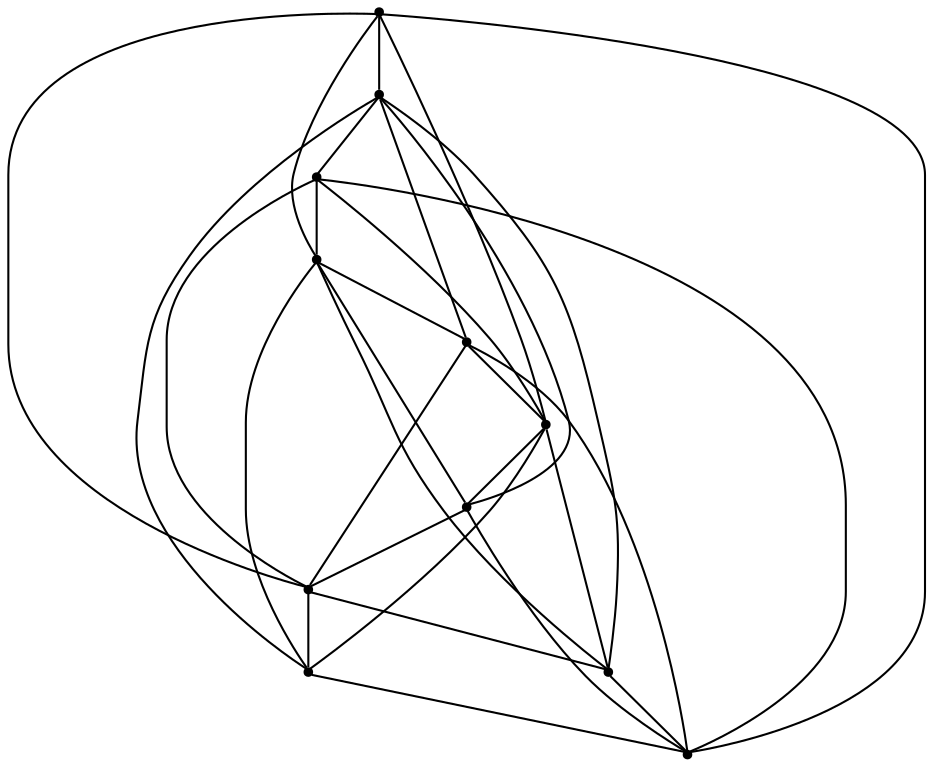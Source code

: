 graph {
  node [shape=point,comment="{\"directed\":false,\"doi\":\"10.1007/978-3-030-35802-0_20\",\"figure\":\"3 (2)\"}"]

  v0 [pos="1599.1631150920493,541.4601070947772"]
  v1 [pos="1569.997047340761,651.6803759568727"]
  v2 [pos="1532.2691170885382,605.7392928358265"]
  v3 [pos="1479.998293149343,485.59353411756274"]
  v4 [pos="1479.998293149343,541.4601070947772"]
  v5 [pos="1479.998293149343,605.7392928358265"]
  v6 [pos="1479.998293149343,651.6803759568727"]
  v7 [pos="1479.998293149343,719.1122924479786"]
  v8 [pos="1360.8387172510966,541.4601070947772"]
  v9 [pos="1427.7274692101475,605.7392928358265"]
  v10 [pos="1390.001637375709,651.6803759568727"]

  v0 -- v7 [id="-1",pos="1599.1631150920493,541.4601070947772 1651.5339000238655,541.4601070947772 1651.5339000238655,541.4601070947772 1651.5339000238655,541.4601070947772 1651.5339000238655,719.1112512004001 1651.5339000238655,719.1112512004001 1651.5339000238655,719.1112512004001 1479.998293149343,719.1122924479786 1479.998293149343,719.1122924479786 1479.998293149343,719.1122924479786"]
  v8 -- v7 [id="-2",pos="1360.8387172510966,541.4601070947772 1317.1931216710716,541.4601070947772 1317.1931216710716,541.4601070947772 1317.1931216710716,541.4601070947772 1317.1931216710716,719.1112512004001 1317.1931216710716,719.1112512004001 1317.1931216710716,719.1112512004001 1479.998293149343,719.1122924479786 1479.998293149343,719.1122924479786 1479.998293149343,719.1122924479786"]
  v1 -- v3 [id="-3",pos="1569.997047340761,651.6803759568727 1634.0769717132603,651.680439544511 1634.0769717132603,651.680439544511 1634.0769717132603,651.680439544511 1634.0769717132603,485.59353411756274 1634.0769717132603,485.59353411756274 1634.0769717132603,485.59353411756274 1479.998293149343,485.59353411756274 1479.998293149343,485.59353411756274 1479.998293149343,485.59353411756274"]
  v8 -- v5 [id="-4",pos="1360.8387172510966,541.4601070947772 1377.1859958786647,579.5531720931632 1377.1859958786647,579.5531720931632 1377.1859958786647,579.5531720931632 1465.2041934182548,579.5531720931632 1465.2041934182548,579.5531720931632 1465.2041934182548,579.5531720931632 1479.998293149343,605.7392928358265 1479.998293149343,605.7392928358265 1479.998293149343,605.7392928358265"]
  v7 -- v10 [id="-5",pos="1479.998293149343,719.1122924479786 1390.0005881668171,687.8816133320007 1390.0005881668171,687.8816133320007 1390.0005881668171,687.8816133320007 1390.001637375709,651.6803759568727 1390.001637375709,651.6803759568727 1390.001637375709,651.6803759568727"]
  v10 -- v4 [id="-6",pos="1390.001637375709,651.6803759568727 1390.0005881668171,552.4492591719444 1390.0005881668171,552.4492591719444 1390.0005881668171,552.4492591719444 1441.1212248066925,552.4492591719444 1441.1212248066925,552.4492591719444 1441.1212248066925,552.4492591719444 1479.998293149343,541.4601070947772 1479.998293149343,541.4601070947772 1479.998293149343,541.4601070947772"]
  v8 -- v6 [id="-7",pos="1360.8387172510966,541.4601070947772 1360.8376680422045,671.6082649178296 1360.8376680422045,671.6082649178296 1360.8376680422045,671.6082649178296 1457.1863298307262,671.6082649178296 1457.1863298307262,671.6082649178296 1457.1863298307262,671.6082649178296 1479.998293149343,651.6803759568727 1479.998293149343,651.6803759568727 1479.998293149343,651.6803759568727"]
  v9 -- v6 [id="-8",pos="1427.7274692101475,605.7392928358265 1427.7274692101478,641.0496038096144 1427.7274692101478,641.0496038096144 1427.7274692101478,641.0496038096144 1479.998293149343,651.6803759568727 1479.998293149343,651.6803759568727 1479.998293149343,651.6803759568727"]
  v9 -- v4 [id="-9",pos="1427.7274692101475,605.7392928358265 1443.4841704083467,584.8540283914226 1443.4841704083467,584.8540283914226 1443.4841704083467,584.8540283914226 1443.4841704083467,564.3093075443619 1443.4841704083467,564.3093075443619 1443.4841704083467,564.3093075443619 1479.998293149343,541.4601070947772 1479.998293149343,541.4601070947772 1479.998293149343,541.4601070947772"]
  v10 -- v5 [id="-10",pos="1390.001637375709,651.6803759568727 1409.8788362465232,625.4931424305378 1409.8788362465232,625.4931424305378 1409.8788362465232,625.4931424305378 1458.874093613264,625.4931424305378 1458.874093613264,625.4931424305378 1458.874093613264,625.4931424305378 1479.998293149343,605.7392928358265 1479.998293149343,605.7392928358265 1479.998293149343,605.7392928358265"]
  v4 -- v8 [id="-11",pos="1479.998293149343,541.4601070947772 1360.8387172510966,541.4601070947772 1360.8387172510966,541.4601070947772 1360.8387172510966,541.4601070947772"]
  v7 -- v9 [id="-12",pos="1479.998293149343,719.1122924479786 1348.2147312449938,702.7379430186959 1348.2147312449938,702.7379430186959 1348.2147312449938,702.7379430186959 1348.2147312449938,605.7403420318598 1348.2147312449938,605.7403420318598 1348.2147312449938,605.7403420318598 1427.7274692101475,605.7392928358265 1427.7274692101475,605.7392928358265 1427.7274692101475,605.7392928358265"]
  v9 -- v3 [id="-13",pos="1427.7274692101475,605.7392928358265 1427.7274692101478,517.8649600593584 1427.7274692101478,517.8649600593584 1427.7274692101478,517.8649600593584 1479.998293149343,485.59353411756274 1479.998293149343,485.59353411756274 1479.998293149343,485.59353411756274"]
  v6 -- v10 [id="-14",pos="1479.998293149343,651.6803759568727 1390.001637375709,651.6803759568727 1390.001637375709,651.6803759568727 1390.001637375709,651.6803759568727"]
  v5 -- v0 [id="-15",pos="1479.998293149343,605.7392928358265 1494.2464227260768,579.5531085055248 1494.2464227260768,579.5531085055248 1494.2464227260768,579.5531085055248 1586.1735274783923,579.5531085055248 1586.1735274783923,579.5531085055248 1586.1735274783923,579.5531085055248 1599.1631150920493,541.4601070947772 1599.1631150920493,541.4601070947772 1599.1631150920493,541.4601070947772"]
  v5 -- v1 [id="-16",pos="1479.998293149343,605.7392928358265 1502.0310439974894,625.4933967810913 1502.0310439974894,625.4933967810913 1502.0310439974894,625.4933967810913 1550.6595233709488,625.4933967810913 1550.6595233709488,625.4933967810913 1550.6595233709488,625.4933967810913 1569.997047340761,651.6803759568727 1569.997047340761,651.6803759568727 1569.997047340761,651.6803759568727"]
  v3 -- v2 [id="-17",pos="1479.998293149343,485.59353411756274 1532.269117088538,516.0438736837979 1532.269117088538,516.0438736837979 1532.269117088538,516.0438736837979 1532.2691170885382,605.7392928358265 1532.2691170885382,605.7392928358265 1532.2691170885382,605.7392928358265"]
  v4 -- v1 [id="-18",pos="1479.998293149343,541.4601070947772 1519.7170177886428,552.4534559560774 1519.7170177886428,552.4534559560774 1519.7170177886428,552.4534559560774 1569.9958709550333,552.4534559560774 1569.9958709550333,552.4534559560774 1569.9958709550333,552.4534559560774 1569.997047340761,651.6803759568727 1569.997047340761,651.6803759568727 1569.997047340761,651.6803759568727"]
  v7 -- v2 [id="-19",pos="1479.998293149343,719.1122924479786 1616.6200434026548,705.467442396151 1616.6200434026548,705.467442396151 1616.6200434026548,705.467442396151 1616.6200434026548,605.7402784442214 1616.6200434026548,605.7402784442214 1616.6200434026548,605.7402784442214 1532.2691170885382,605.7392928358265 1532.2691170885382,605.7392928358265 1532.2691170885382,605.7392928358265"]
  v5 -- v2 [id="-20",pos="1479.998293149343,605.7392928358265 1532.2691170885382,605.7392928358265 1532.2691170885382,605.7392928358265 1532.2691170885382,605.7392928358265"]
  v6 -- v0 [id="-21",pos="1479.998293149343,651.6803759568727 1506.3107988622291,671.6083602992873 1506.3107988622291,671.6083602992873 1506.3107988622291,671.6083602992873 1599.162987915214,671.6083602992873 1599.162987915214,671.6083602992873 1599.162987915214,671.6083602992873 1599.1631150920493,541.4601070947772 1599.1631150920493,541.4601070947772 1599.1631150920493,541.4601070947772"]
  v3 -- v0 [id="-22",pos="1479.998293149343,485.59353411756274 1599.1631150920493,541.4601070947772 1599.1631150920493,541.4601070947772 1599.1631150920493,541.4601070947772"]
  v3 -- v10 [id="-23",pos="1479.998293149343,485.59353411756274 1334.6501771585124,485.59353411756274 1334.6501771585124,485.59353411756274 1334.6501771585124,485.59353411756274 1334.6501771585124,651.680439544511 1334.6501771585124,651.680439544511 1334.6501771585124,651.680439544511 1390.001637375709,651.6803759568727 1390.001637375709,651.6803759568727 1390.001637375709,651.6803759568727"]
  v2 -- v6 [id="-24",pos="1532.2691170885382,605.7392928358265 1532.269117088538,638.7076075004461 1532.269117088538,638.7076075004461 1532.269117088538,638.7076075004461 1479.998293149343,651.6803759568727 1479.998293149343,651.6803759568727 1479.998293149343,651.6803759568727"]
  v7 -- v1 [id="-25",pos="1479.998293149343,719.1122924479786 1569.9959981318689,692.4238691043884 1569.9959981318689,692.4238691043884 1569.9959981318689,692.4238691043884 1569.997047340761,651.6803759568727 1569.997047340761,651.6803759568727 1569.997047340761,651.6803759568727"]
  v4 -- v2 [id="-26",pos="1479.998293149343,541.4601070947772 1511.9367205296335,563.7468112952538 1511.9367205296335,563.7468112952538 1511.9367205296335,563.7468112952538 1511.9367205296335,584.4706585196304 1511.9367205296335,584.4706585196304 1511.9367205296335,584.4706585196304 1532.2691170885382,605.7392928358265 1532.2691170885382,605.7392928358265 1532.2691170885382,605.7392928358265"]
  v4 -- v0 [id="-27",pos="1479.998293149343,541.4601070947772 1599.1631150920493,541.4601070947772 1599.1631150920493,541.4601070947772 1599.1631150920493,541.4601070947772"]
  v5 -- v9 [id="-28",pos="1479.998293149343,605.7392928358265 1427.7274692101475,605.7392928358265 1427.7274692101475,605.7392928358265 1427.7274692101475,605.7392928358265"]
  v6 -- v1 [id="-29",pos="1479.998293149343,651.6803759568727 1569.997047340761,651.6803759568727 1569.997047340761,651.6803759568727 1569.997047340761,651.6803759568727"]
  v8 -- v3 [id="-30",pos="1360.8387172510966,541.4601070947772 1479.998293149343,485.59353411756274 1479.998293149343,485.59353411756274 1479.998293149343,485.59353411756274"]
}